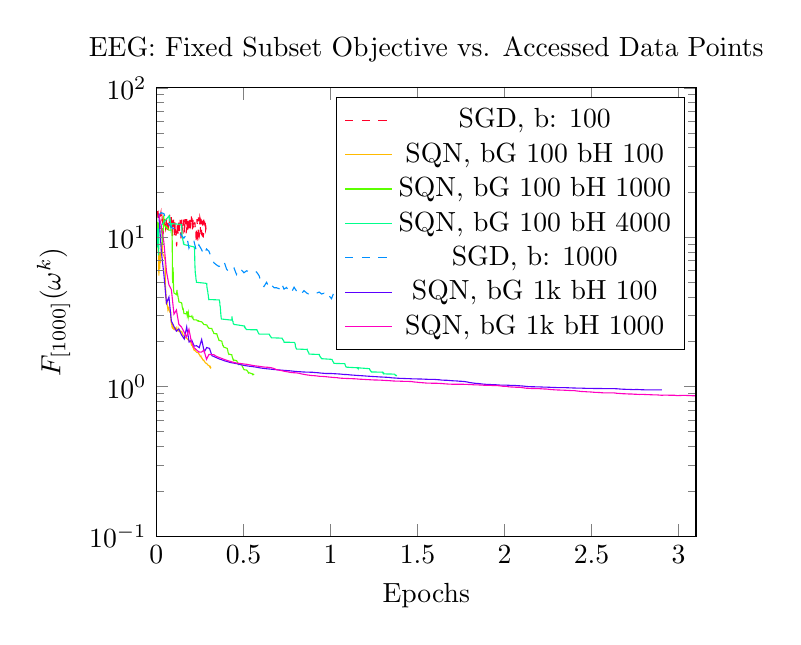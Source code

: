 % This file was created by matplotlib v0.1.0.
% Copyright (c) 2010--2014, Nico Schlömer <nico.schloemer@gmail.com>
% All rights reserved.
% 
% The lastest updates can be retrieved from
% 
% https://github.com/nschloe/matplotlib2tikz
% 
% where you can also submit bug reports and leavecomments.
% 
\begin{tikzpicture}

\definecolor{color1}{rgb}{1,0.728,0}
\definecolor{color0}{rgb}{1,0,0.16}
\definecolor{color3}{rgb}{0,1,0.548}
\definecolor{color2}{rgb}{0.36,1,0}
\definecolor{color5}{rgb}{0.355,0,1}
\definecolor{color4}{rgb}{0,0.562,1}
\definecolor{color6}{rgb}{1,0,0.75}

\begin{axis}[
title={EEG: Fixed Subset Objective vs. Accessed Data Points},
xlabel={Epochs},
ylabel={$F_{[1000]}(\omega^k)$},
xmin=0, xmax=3.1,
ymin=0.1, ymax=100,
ymode=log,
axis on top,
legend entries={{SGD, b: 100},{SQN, bG 100 bH 100},{SQN, bG 100 bH 1000},{SQN, bG 100 bH 4000},{SGD, b: 1000},{SQN, bG 1k bH 100},{SQN, bG 1k bH 1000}}
]
\addplot [color0, dashed]
coordinates {
(0.001,14.168)
(0.003,14.736)
(0.004,12.961)
(0.006,14.954)
(0.007,13.042)
(0.009,14.427)
(0.01,14.567)
(0.012,13.857)
(0.013,13.86)
(0.014,13.371)
(0.016,13.699)
(0.017,13.827)
(0.019,13.294)
(0.02,14.1)
(0.022,14.098)
(0.023,14.035)
(0.024,14.303)
(0.026,14.68)
(0.027,13.869)
(0.029,12.898)
(0.03,12.516)
(0.032,13.109)
(0.033,13.401)
(0.035,12.707)
(0.036,12.455)
(0.037,12.009)
(0.039,10.479)
(0.04,13.044)
(0.042,12.393)
(0.043,12.585)
(0.045,13.245)
(0.046,12.275)
(0.047,13.304)
(0.049,11.525)
(0.05,11.324)
(0.052,12.258)
(0.053,11.547)
(0.055,11.864)
(0.056,11.049)
(0.058,13.37)
(0.059,12.996)
(0.06,12.474)
(0.062,11.194)
(0.063,12.186)
(0.065,12.903)
(0.066,13.005)
(0.068,11.97)
(0.069,11.732)
(0.07,11.4)
(0.072,12.681)
(0.073,11.907)
(0.075,13.043)
(0.076,13.908)
(0.078,14.438)
(0.079,13.556)
(0.081,13.18)
(0.082,11.918)
(0.083,11.82)
(0.085,13.751)
(0.086,11.682)
(0.088,12.041)
(0.089,13.097)
(0.091,12.054)
(0.092,11.709)
(0.093,10.199)
(0.095,12.032)
(0.096,12.004)
(0.098,13.119)
(0.099,11.946)
(0.101,12.058)
(0.102,11.603)
(0.104,10.453)
(0.105,10.441)
(0.106,12.989)
(0.108,11.328)
(0.109,10.904)
(0.111,10.584)
(0.112,9.999)
(0.114,11.057)
(0.115,9.957)
(0.116,8.697)
(0.118,9.34)
(0.119,12.292)
(0.121,11.765)
(0.122,12.283)
(0.124,10.714)
(0.125,10.153)
(0.127,10.413)
(0.128,12.786)
(0.129,12.382)
(0.131,12.934)
(0.132,11.59)
(0.134,10.782)
(0.135,11.984)
(0.137,12.914)
(0.138,12.885)
(0.139,11.559)
(0.141,9.83)
(0.142,11.062)
(0.144,11.66)
(0.145,13.438)
(0.147,12.106)
(0.148,11.113)
(0.15,11.42)
(0.151,12.149)
(0.152,11.604)
(0.154,11.609)
(0.155,13.111)
(0.157,12.479)
(0.158,10.833)
(0.16,10.924)
(0.161,12.03)
(0.162,11.137)
(0.164,13.042)
(0.165,13.015)
(0.167,11.772)
(0.168,13.223)
(0.17,12.147)
(0.171,10.648)
(0.173,11.84)
(0.174,13.246)
(0.175,12.283)
(0.177,11.85)
(0.178,12.12)
(0.18,10.997)
(0.181,11.497)
(0.183,13.621)
(0.184,13.092)
(0.185,12.107)
(0.187,11.479)
(0.188,13.165)
(0.19,12.479)
(0.191,11.507)
(0.193,13.114)
(0.194,12.323)
(0.196,12.004)
(0.197,12.366)
(0.198,12.338)
(0.2,11.657)
(0.201,13.814)
(0.203,12.213)
(0.204,13.479)
(0.206,12.38)
(0.207,11.169)
(0.208,13.808)
(0.21,13.179)
(0.211,11.755)
(0.213,11.742)
(0.214,12.956)
(0.216,12.969)
(0.217,12.314)
(0.219,12.341)
(0.22,12.304)
(0.221,12.656)
(0.223,11.756)
(0.224,11.27)
(0.226,11.575)
(0.227,10.632)
(0.229,9.055)
(0.23,11.507)
(0.231,11.627)
(0.233,13.253)
(0.234,12.47)
(0.236,12.285)
(0.237,10.292)
(0.239,9.108)
(0.24,11.574)
(0.242,13.619)
(0.243,11.962)
(0.244,10.536)
(0.246,10.305)
(0.247,11.858)
(0.249,11.995)
(0.25,13.567)
(0.252,13.262)
(0.253,11.393)
(0.254,11.297)
(0.256,10.511)
(0.257,13.293)
(0.259,11.497)
(0.26,10.448)
(0.262,10.357)
(0.263,12.939)
(0.265,12.246)
(0.266,12.138)
(0.267,10.742)
(0.269,10.318)
(0.27,9.948)
(0.272,13.142)
(0.273,12.105)
(0.275,12.334)
(0.276,11.936)
(0.277,12.769)
(0.279,11.883)
(0.28,13.154)
(0.282,11.985)
(0.283,11.22)
(0.285,11.475)
(0.286,11.2)
(0.288,10.879)

};
\addplot [color1]
coordinates {
(0.001,14.168)
(0.003,8.663)
(0.004,8.909)
(0.006,10.27)
(0.007,9.129)
(0.009,9.234)
(0.01,7.936)
(0.012,8.501)
(0.013,7.442)
(0.014,5.536)
(0.017,6.536)
(0.019,6.142)
(0.02,7.9)
(0.022,7.432)
(0.023,6.728)
(0.024,7.058)
(0.026,7.525)
(0.027,8.155)
(0.029,8.515)
(0.03,9.088)
(0.033,8.99)
(0.035,7.922)
(0.036,7.8)
(0.037,7.729)
(0.039,7.625)
(0.04,7.625)
(0.042,7.592)
(0.043,7.478)
(0.045,7.378)
(0.046,7.271)
(0.049,7.161)
(0.05,7.064)
(0.052,4.73)
(0.053,3.967)
(0.055,4.084)
(0.056,3.673)
(0.058,3.591)
(0.059,3.6)
(0.06,3.804)
(0.062,3.541)
(0.065,3.373)
(0.066,3.293)
(0.068,3.365)
(0.069,3.375)
(0.07,3.345)
(0.072,3.38)
(0.073,3.231)
(0.075,3.212)
(0.076,3.176)
(0.078,3.142)
(0.081,3.157)
(0.082,3.232)
(0.083,2.788)
(0.085,2.701)
(0.086,2.725)
(0.088,2.618)
(0.089,2.667)
(0.091,2.653)
(0.092,2.609)
(0.093,2.499)
(0.096,2.533)
(0.098,2.465)
(0.099,2.483)
(0.101,2.455)
(0.102,2.438)
(0.104,2.429)
(0.105,2.416)
(0.106,2.411)
(0.108,2.446)
(0.109,2.422)
(0.112,2.415)
(0.114,2.454)
(0.115,2.408)
(0.116,2.421)
(0.118,2.411)
(0.119,2.372)
(0.121,2.371)
(0.122,2.387)
(0.124,2.385)
(0.125,2.448)
(0.128,2.379)
(0.129,2.345)
(0.131,2.342)
(0.132,2.339)
(0.134,2.344)
(0.135,2.338)
(0.137,2.354)
(0.138,2.339)
(0.139,2.324)
(0.141,2.32)
(0.144,2.331)
(0.145,2.34)
(0.147,2.325)
(0.148,2.288)
(0.15,2.284)
(0.151,2.257)
(0.152,2.244)
(0.154,2.221)
(0.155,2.206)
(0.157,2.193)
(0.16,2.184)
(0.161,2.173)
(0.162,2.169)
(0.164,2.149)
(0.165,2.127)
(0.167,2.123)
(0.168,2.127)
(0.17,2.135)
(0.171,2.132)
(0.173,2.115)
(0.175,2.104)
(0.177,2.096)
(0.178,2.088)
(0.18,2.073)
(0.181,2.067)
(0.183,2.058)
(0.184,2.054)
(0.185,2.042)
(0.187,2.032)
(0.188,2.028)
(0.191,2.026)
(0.193,2.016)
(0.194,1.999)
(0.196,1.99)
(0.197,1.997)
(0.198,1.982)
(0.2,1.932)
(0.201,1.9)
(0.203,1.89)
(0.204,1.888)
(0.207,1.882)
(0.208,1.862)
(0.21,1.831)
(0.211,1.824)
(0.213,1.804)
(0.214,1.784)
(0.216,1.768)
(0.217,1.755)
(0.219,1.757)
(0.22,1.759)
(0.223,1.742)
(0.224,1.734)
(0.226,1.728)
(0.227,1.722)
(0.229,1.709)
(0.23,1.707)
(0.231,1.702)
(0.233,1.697)
(0.234,1.693)
(0.236,1.694)
(0.239,1.693)
(0.24,1.688)
(0.242,1.675)
(0.243,1.664)
(0.244,1.664)
(0.246,1.652)
(0.247,1.637)
(0.249,1.631)
(0.25,1.613)
(0.252,1.596)
(0.254,1.599)
(0.256,1.604)
(0.257,1.581)
(0.259,1.566)
(0.26,1.558)
(0.262,1.557)
(0.263,1.545)
(0.265,1.528)
(0.266,1.517)
(0.267,1.517)
(0.27,1.505)
(0.272,1.508)
(0.273,1.497)
(0.275,1.484)
(0.276,1.476)
(0.277,1.471)
(0.279,1.461)
(0.28,1.453)
(0.282,1.443)
(0.283,1.44)
(0.286,1.435)
(0.288,1.433)
(0.289,1.433)
(0.29,1.425)
(0.292,1.42)
(0.293,1.405)
(0.295,1.402)
(0.296,1.398)
(0.298,1.396)
(0.299,1.392)
(0.302,1.387)
(0.303,1.383)
(0.305,1.367)
(0.306,1.361)
(0.308,1.368)
(0.309,1.353)
(0.311,1.339)
(0.312,1.345)
(0.313,1.337)
(0.315,1.335)

};
\addplot [color2]
coordinates {
(0.001,14.168)
(0.003,8.803)
(0.004,12.257)
(0.006,9.573)
(0.007,12.674)
(0.009,12.289)
(0.01,11.472)
(0.012,11.756)
(0.013,10.539)
(0.014,11.561)
(0.03,11.456)
(0.032,10.193)
(0.033,9.908)
(0.035,8.876)
(0.036,9.844)
(0.037,11.511)
(0.039,11.008)
(0.04,11.657)
(0.042,14.018)
(0.043,12.144)
(0.059,11.555)
(0.06,11.708)
(0.062,11.627)
(0.063,11.552)
(0.065,11.466)
(0.066,11.388)
(0.068,11.341)
(0.069,11.264)
(0.07,11.195)
(0.072,11.158)
(0.088,11.194)
(0.089,11.11)
(0.091,9.342)
(0.092,6.046)
(0.093,5.042)
(0.095,5.077)
(0.096,6.28)
(0.098,4.833)
(0.099,4.413)
(0.101,4.241)
(0.116,4.131)
(0.118,4.448)
(0.119,4.267)
(0.121,4.231)
(0.122,4.158)
(0.124,4.031)
(0.125,3.94)
(0.127,3.873)
(0.128,3.82)
(0.129,3.698)
(0.145,3.644)
(0.147,3.541)
(0.148,3.434)
(0.15,3.394)
(0.151,3.319)
(0.152,3.301)
(0.154,3.314)
(0.155,3.243)
(0.157,3.168)
(0.158,3.089)
(0.174,3.075)
(0.175,3.208)
(0.177,3.027)
(0.178,3.078)
(0.18,3.042)
(0.181,3.064)
(0.183,3.133)
(0.184,2.98)
(0.185,3.033)
(0.187,2.95)
(0.203,2.952)
(0.204,2.968)
(0.206,2.89)
(0.207,2.881)
(0.208,2.878)
(0.21,2.901)
(0.211,2.848)
(0.213,2.822)
(0.214,2.813)
(0.216,2.805)
(0.231,2.803)
(0.233,2.782)
(0.234,2.771)
(0.236,2.763)
(0.237,2.772)
(0.239,2.765)
(0.24,2.748)
(0.242,2.745)
(0.243,2.754)
(0.244,2.745)
(0.26,2.719)
(0.262,2.709)
(0.263,2.699)
(0.265,2.688)
(0.266,2.665)
(0.267,2.658)
(0.269,2.644)
(0.27,2.632)
(0.272,2.617)
(0.273,2.608)
(0.289,2.594)
(0.29,2.583)
(0.292,2.557)
(0.293,2.531)
(0.295,2.512)
(0.296,2.506)
(0.298,2.507)
(0.299,2.495)
(0.301,2.464)
(0.302,2.462)
(0.318,2.456)
(0.319,2.437)
(0.321,2.402)
(0.322,2.376)
(0.324,2.36)
(0.325,2.353)
(0.326,2.334)
(0.328,2.322)
(0.329,2.287)
(0.331,2.267)
(0.347,2.261)
(0.348,2.248)
(0.349,2.214)
(0.351,2.184)
(0.352,2.167)
(0.354,2.127)
(0.355,2.113)
(0.357,2.106)
(0.358,2.075)
(0.359,2.042)
(0.375,2.022)
(0.377,1.999)
(0.378,1.953)
(0.38,1.937)
(0.381,1.899)
(0.382,1.892)
(0.384,1.885)
(0.385,1.854)
(0.387,1.843)
(0.388,1.842)
(0.404,1.811)
(0.405,1.807)
(0.407,1.804)
(0.408,1.781)
(0.41,1.755)
(0.411,1.715)
(0.413,1.68)
(0.414,1.673)
(0.416,1.649)
(0.417,1.652)
(0.433,1.637)
(0.434,1.614)
(0.436,1.583)
(0.437,1.567)
(0.439,1.542)
(0.44,1.527)
(0.441,1.531)
(0.443,1.519)
(0.444,1.502)
(0.446,1.509)
(0.462,1.492)
(0.463,1.479)
(0.464,1.463)
(0.466,1.449)
(0.467,1.441)
(0.469,1.426)
(0.47,1.431)
(0.472,1.421)
(0.473,1.413)
(0.474,1.419)
(0.49,1.4)
(0.492,1.389)
(0.493,1.371)
(0.495,1.362)
(0.496,1.352)
(0.497,1.345)
(0.499,1.33)
(0.5,1.321)
(0.502,1.31)
(0.503,1.301)
(0.519,1.293)
(0.52,1.283)
(0.522,1.277)
(0.523,1.276)
(0.525,1.267)
(0.526,1.259)
(0.528,1.24)
(0.529,1.234)
(0.531,1.238)
(0.532,1.241)
(0.548,1.224)
(0.549,1.224)
(0.551,1.216)
(0.552,1.21)
(0.554,1.215)
(0.555,1.206)
(0.556,1.209)
(0.558,1.21)
(0.559,1.21)
(0.561,1.202)

};
\addplot [color3]
coordinates {
(0.001,14.168)
(0.003,9.021)
(0.004,10.512)
(0.006,9.003)
(0.007,8.603)
(0.009,11.417)
(0.01,9.357)
(0.012,7.574)
(0.013,7.72)
(0.014,11.438)
(0.073,13.94)
(0.075,13.037)
(0.076,13.075)
(0.078,13.394)
(0.079,13.277)
(0.081,12.003)
(0.082,11.775)
(0.083,11.455)
(0.085,11.934)
(0.086,12.352)
(0.145,12.192)
(0.147,10.74)
(0.148,10.152)
(0.15,9.938)
(0.151,9.804)
(0.152,9.592)
(0.154,9.387)
(0.155,9.145)
(0.157,9.187)
(0.158,8.95)
(0.217,8.619)
(0.219,8.415)
(0.22,7.513)
(0.221,6.632)
(0.223,5.888)
(0.224,5.694)
(0.226,5.539)
(0.227,5.314)
(0.229,5.141)
(0.23,5.0)
(0.289,4.917)
(0.29,4.69)
(0.292,4.509)
(0.293,4.445)
(0.295,4.352)
(0.296,4.207)
(0.298,4.114)
(0.299,3.972)
(0.301,3.83)
(0.302,3.835)
(0.361,3.81)
(0.362,3.763)
(0.364,3.671)
(0.365,3.516)
(0.367,3.418)
(0.368,3.314)
(0.37,3.073)
(0.371,2.991)
(0.372,2.898)
(0.374,2.839)
(0.433,2.791)
(0.434,2.952)
(0.436,2.821)
(0.437,2.766)
(0.439,2.743)
(0.44,2.741)
(0.441,2.658)
(0.443,2.635)
(0.444,2.633)
(0.446,2.613)
(0.505,2.551)
(0.506,2.509)
(0.508,2.491)
(0.509,2.499)
(0.51,2.473)
(0.512,2.456)
(0.513,2.459)
(0.515,2.441)
(0.516,2.42)
(0.518,2.411)
(0.577,2.405)
(0.578,2.401)
(0.579,2.377)
(0.581,2.357)
(0.582,2.339)
(0.584,2.316)
(0.585,2.296)
(0.587,2.283)
(0.588,2.268)
(0.59,2.251)
(0.648,2.25)
(0.65,2.228)
(0.651,2.21)
(0.653,2.193)
(0.654,2.178)
(0.656,2.169)
(0.657,2.155)
(0.659,2.149)
(0.66,2.138)
(0.661,2.126)
(0.72,2.115)
(0.722,2.114)
(0.723,2.1)
(0.725,2.076)
(0.726,2.068)
(0.728,2.059)
(0.729,2.045)
(0.73,2.037)
(0.732,2.023)
(0.733,1.987)
(0.792,1.981)
(0.794,1.972)
(0.795,1.96)
(0.797,1.941)
(0.798,1.895)
(0.799,1.855)
(0.801,1.841)
(0.802,1.814)
(0.804,1.8)
(0.805,1.788)
(0.864,1.777)
(0.866,1.783)
(0.867,1.758)
(0.868,1.746)
(0.87,1.733)
(0.871,1.712)
(0.873,1.709)
(0.874,1.702)
(0.876,1.673)
(0.877,1.654)
(0.936,1.644)
(0.937,1.625)
(0.939,1.607)
(0.94,1.59)
(0.942,1.584)
(0.943,1.578)
(0.945,1.566)
(0.946,1.556)
(0.948,1.555)
(0.949,1.541)
(1.008,1.525)
(1.009,1.518)
(1.011,1.506)
(1.012,1.489)
(1.014,1.48)
(1.015,1.467)
(1.017,1.462)
(1.018,1.455)
(1.019,1.441)
(1.021,1.433)
(1.08,1.427)
(1.081,1.426)
(1.083,1.422)
(1.084,1.403)
(1.086,1.384)
(1.087,1.377)
(1.088,1.365)
(1.09,1.356)
(1.091,1.357)
(1.093,1.352)
(1.152,1.34)
(1.153,1.342)
(1.155,1.332)
(1.156,1.333)
(1.157,1.34)
(1.159,1.341)
(1.16,1.32)
(1.162,1.335)
(1.163,1.34)
(1.165,1.337)
(1.224,1.321)
(1.225,1.309)
(1.226,1.296)
(1.228,1.291)
(1.229,1.289)
(1.231,1.274)
(1.232,1.27)
(1.234,1.261)
(1.235,1.264)
(1.237,1.256)
(1.295,1.252)
(1.297,1.249)
(1.298,1.242)
(1.3,1.241)
(1.301,1.247)
(1.303,1.231)
(1.304,1.224)
(1.306,1.231)
(1.307,1.22)
(1.308,1.219)
(1.367,1.215)
(1.369,1.212)
(1.37,1.205)
(1.372,1.199)
(1.373,1.195)
(1.375,1.19)
(1.376,1.191)
(1.377,1.185)
(1.379,1.188)
(1.38,1.179)

};
\addplot [color4, dashed]
coordinates {
(0.014,14.168)
(0.029,14.606)
(0.043,14.398)
(0.058,12.841)
(0.072,12.232)
(0.086,11.691)
(0.101,11.388)
(0.115,10.788)
(0.129,10.812)
(0.144,10.276)
(0.158,9.876)
(0.173,10.42)
(0.187,8.473)
(0.201,9.341)
(0.216,9.409)
(0.23,8.051)
(0.244,8.896)
(0.259,8.297)
(0.273,7.641)
(0.288,8.357)
(0.302,8.071)
(0.316,7.27)
(0.331,6.744)
(0.345,6.54)
(0.359,6.383)
(0.374,6.502)
(0.388,6.913)
(0.403,6.138)
(0.417,5.828)
(0.431,6.044)
(0.446,6.227)
(0.46,5.648)
(0.474,6.18)
(0.489,6.039)
(0.503,5.792)
(0.518,5.971)
(0.532,5.888)
(0.546,5.831)
(0.561,5.787)
(0.575,5.871)
(0.59,5.53)
(0.604,4.887)
(0.618,4.687)
(0.633,5.002)
(0.647,4.608)
(0.661,4.802)
(0.676,4.596)
(0.69,4.599)
(0.705,4.529)
(0.719,4.926)
(0.733,4.501)
(0.748,4.618)
(0.762,4.278)
(0.776,4.275)
(0.791,4.634)
(0.805,4.37)
(0.82,4.46)
(0.834,4.219)
(0.848,4.391)
(0.863,4.244)
(0.877,4.151)
(0.891,4.171)
(0.906,4.188)
(0.92,4.23)
(0.935,4.302)
(0.949,4.177)
(0.963,4.223)
(0.978,3.964)
(0.992,4.058)
(1.006,3.883)
(1.021,4.317)
(1.035,3.91)
(1.05,3.951)
(1.064,3.91)
(1.078,3.907)
(1.093,3.907)
(1.107,3.891)
(1.121,4.038)
(1.136,4.127)
(1.15,3.876)
(1.165,3.809)
(1.179,3.647)
(1.193,3.904)
(1.208,3.657)
(1.222,3.695)
(1.237,4.037)
(1.251,3.797)
(1.265,4.03)
(1.28,4.089)
(1.294,3.613)
(1.308,3.576)
(1.323,3.436)
(1.337,3.816)
(1.352,3.688)
(1.366,3.587)
(1.38,3.512)
(1.395,3.748)
(1.409,3.5)
(1.423,3.605)
(1.438,3.545)
(1.452,3.921)
(1.467,3.505)
(1.481,3.782)
(1.495,3.504)
(1.51,3.649)
(1.524,3.688)
(1.538,3.501)
(1.553,3.232)
(1.567,3.319)
(1.582,3.13)
(1.596,3.167)
(1.61,3.492)
(1.625,3.255)
(1.639,3.326)
(1.653,3.137)
(1.668,3.118)
(1.682,3.06)
(1.697,3.354)
(1.711,3.348)
(1.725,3.461)
(1.74,3.088)
(1.754,3.465)
(1.769,3.273)
(1.783,4.081)
(1.797,3.137)
(1.812,3.357)
(1.826,3.399)
(1.84,3.404)
(1.855,3.466)
(1.869,3.65)
(1.884,3.304)
(1.898,2.944)
(1.912,3.122)
(1.927,2.96)
(1.941,2.903)
(1.955,2.906)
(1.97,3.214)
(1.984,2.866)
(1.999,3.098)
(2.013,3.049)
(2.027,3.424)
(2.042,3.212)
(2.056,3.286)
(2.07,3.149)
(2.085,2.834)
(2.099,3.265)
(2.114,2.777)
(2.128,2.763)
(2.142,2.835)
(2.157,2.715)
(2.171,2.679)
(2.185,2.721)
(2.2,2.861)
(2.214,2.705)
(2.229,2.71)
(2.243,2.703)
(2.257,2.723)
(2.272,2.751)
(2.286,2.734)
(2.301,2.721)
(2.315,2.759)
(2.329,2.686)
(2.344,2.711)
(2.358,2.704)
(2.372,2.652)
(2.387,2.669)
(2.401,2.739)
(2.416,2.649)
(2.43,2.727)
(2.444,2.627)
(2.459,2.803)
(2.473,2.72)
(2.487,2.61)
(2.502,2.789)
(2.516,2.626)
(2.531,2.669)
(2.545,2.57)
(2.559,2.638)
(2.574,2.807)
(2.588,2.676)
(2.602,2.641)
(2.617,2.602)
(2.631,2.68)
(2.646,2.584)
(2.66,2.671)
(2.674,2.68)
(2.689,2.529)
(2.703,2.56)
(2.717,2.574)
(2.732,2.548)
(2.746,2.667)
(2.761,2.596)
(2.775,2.539)
(2.789,2.548)
(2.804,2.6)
(2.818,2.831)
(2.832,2.59)
(2.847,2.525)
(2.861,2.505)
(2.876,2.503)

};
\addplot [color5]
coordinates {
(0.014,14.168)
(0.029,7.93)
(0.043,5.659)
(0.058,3.633)
(0.072,3.983)
(0.086,2.753)
(0.101,2.531)
(0.115,2.357)
(0.129,2.436)
(0.144,2.228)
(0.16,2.088)
(0.174,2.513)
(0.188,1.993)
(0.203,2.05)
(0.217,1.872)
(0.231,1.881)
(0.246,1.827)
(0.26,2.071)
(0.275,1.711)
(0.289,1.83)
(0.305,1.806)
(0.319,1.613)
(0.334,1.586)
(0.348,1.559)
(0.362,1.533)
(0.377,1.513)
(0.391,1.492)
(0.405,1.476)
(0.42,1.458)
(0.434,1.446)
(0.45,1.435)
(0.464,1.425)
(0.479,1.409)
(0.493,1.399)
(0.508,1.386)
(0.522,1.378)
(0.536,1.371)
(0.551,1.365)
(0.565,1.357)
(0.579,1.349)
(0.595,1.337)
(0.61,1.33)
(0.624,1.323)
(0.638,1.318)
(0.653,1.313)
(0.667,1.307)
(0.682,1.303)
(0.696,1.298)
(0.71,1.294)
(0.725,1.29)
(0.74,1.285)
(0.755,1.282)
(0.769,1.278)
(0.784,1.272)
(0.798,1.266)
(0.812,1.263)
(0.827,1.26)
(0.841,1.256)
(0.855,1.254)
(0.87,1.252)
(0.886,1.251)
(0.9,1.249)
(0.914,1.244)
(0.929,1.241)
(0.943,1.235)
(0.958,1.231)
(0.972,1.227)
(0.986,1.227)
(1.001,1.227)
(1.015,1.224)
(1.031,1.221)
(1.045,1.218)
(1.06,1.215)
(1.074,1.209)
(1.088,1.208)
(1.103,1.204)
(1.117,1.199)
(1.132,1.196)
(1.146,1.192)
(1.16,1.189)
(1.176,1.186)
(1.191,1.183)
(1.205,1.179)
(1.219,1.176)
(1.234,1.173)
(1.248,1.17)
(1.262,1.168)
(1.277,1.164)
(1.291,1.162)
(1.306,1.16)
(1.321,1.157)
(1.336,1.155)
(1.35,1.148)
(1.364,1.145)
(1.379,1.142)
(1.393,1.139)
(1.408,1.138)
(1.422,1.136)
(1.436,1.134)
(1.451,1.133)
(1.467,1.13)
(1.481,1.13)
(1.495,1.128)
(1.51,1.127)
(1.524,1.126)
(1.538,1.124)
(1.553,1.122)
(1.567,1.12)
(1.582,1.12)
(1.596,1.12)
(1.612,1.116)
(1.626,1.113)
(1.641,1.107)
(1.655,1.106)
(1.669,1.105)
(1.684,1.101)
(1.698,1.097)
(1.712,1.095)
(1.727,1.093)
(1.741,1.089)
(1.757,1.087)
(1.771,1.083)
(1.786,1.076)
(1.8,1.066)
(1.815,1.061)
(1.829,1.055)
(1.843,1.053)
(1.858,1.048)
(1.872,1.043)
(1.886,1.039)
(1.902,1.037)
(1.917,1.035)
(1.931,1.033)
(1.945,1.032)
(1.96,1.029)
(1.974,1.026)
(1.988,1.025)
(2.003,1.025)
(2.017,1.024)
(2.032,1.022)
(2.047,1.02)
(2.062,1.019)
(2.076,1.017)
(2.091,1.014)
(2.105,1.011)
(2.119,1.007)
(2.134,1.003)
(2.148,1.001)
(2.162,1.0)
(2.177,0.999)
(2.193,0.998)
(2.207,0.997)
(2.221,0.995)
(2.236,0.994)
(2.25,0.993)
(2.265,0.991)
(2.279,0.989)
(2.293,0.988)
(2.308,0.987)
(2.322,0.986)
(2.338,0.986)
(2.352,0.986)
(2.367,0.984)
(2.381,0.983)
(2.395,0.981)
(2.41,0.98)
(2.424,0.98)
(2.439,0.979)
(2.453,0.977)
(2.467,0.976)
(2.483,0.976)
(2.497,0.975)
(2.512,0.974)
(2.526,0.974)
(2.541,0.973)
(2.555,0.973)
(2.569,0.972)
(2.584,0.972)
(2.598,0.972)
(2.613,0.972)
(2.628,0.971)
(2.643,0.97)
(2.657,0.967)
(2.671,0.964)
(2.686,0.962)
(2.7,0.961)
(2.715,0.96)
(2.729,0.958)
(2.743,0.957)
(2.758,0.959)
(2.774,0.957)
(2.788,0.955)
(2.802,0.954)
(2.817,0.954)
(2.831,0.953)
(2.845,0.953)
(2.86,0.953)
(2.874,0.952)
(2.889,0.952)
(2.903,0.952)

};
\addplot [color6]
coordinates {
(0.014,14.168)
(0.029,11.82)
(0.043,9.238)
(0.058,5.899)
(0.072,4.808)
(0.086,4.476)
(0.101,3.059)
(0.115,3.261)
(0.129,2.615)
(0.144,2.513)
(0.173,2.159)
(0.187,2.42)
(0.201,2.004)
(0.216,1.828)
(0.23,1.765)
(0.244,1.709)
(0.259,1.704)
(0.273,1.759)
(0.288,1.527)
(0.302,1.645)
(0.331,1.637)
(0.345,1.596)
(0.359,1.573)
(0.374,1.549)
(0.388,1.526)
(0.403,1.505)
(0.417,1.487)
(0.431,1.469)
(0.446,1.454)
(0.46,1.441)
(0.489,1.428)
(0.503,1.42)
(0.518,1.413)
(0.532,1.404)
(0.546,1.394)
(0.561,1.383)
(0.575,1.377)
(0.59,1.37)
(0.604,1.362)
(0.618,1.355)
(0.647,1.348)
(0.661,1.34)
(0.676,1.323)
(0.69,1.302)
(0.705,1.291)
(0.719,1.282)
(0.733,1.271)
(0.748,1.261)
(0.762,1.253)
(0.776,1.244)
(0.805,1.238)
(0.82,1.231)
(0.834,1.218)
(0.848,1.21)
(0.863,1.201)
(0.877,1.195)
(0.891,1.189)
(0.906,1.186)
(0.92,1.182)
(0.935,1.175)
(0.963,1.171)
(0.978,1.166)
(0.992,1.161)
(1.006,1.157)
(1.021,1.153)
(1.035,1.151)
(1.05,1.144)
(1.064,1.14)
(1.078,1.138)
(1.093,1.136)
(1.121,1.133)
(1.136,1.131)
(1.15,1.129)
(1.165,1.124)
(1.179,1.122)
(1.193,1.12)
(1.208,1.117)
(1.222,1.115)
(1.237,1.112)
(1.251,1.11)
(1.28,1.108)
(1.294,1.106)
(1.308,1.103)
(1.323,1.101)
(1.337,1.099)
(1.352,1.095)
(1.366,1.092)
(1.38,1.091)
(1.395,1.09)
(1.409,1.088)
(1.438,1.086)
(1.452,1.085)
(1.467,1.083)
(1.481,1.076)
(1.495,1.073)
(1.51,1.068)
(1.524,1.065)
(1.538,1.062)
(1.553,1.058)
(1.567,1.057)
(1.596,1.055)
(1.61,1.055)
(1.625,1.053)
(1.639,1.051)
(1.653,1.047)
(1.668,1.044)
(1.682,1.041)
(1.697,1.04)
(1.711,1.04)
(1.725,1.04)
(1.754,1.04)
(1.769,1.038)
(1.783,1.037)
(1.797,1.035)
(1.812,1.033)
(1.826,1.03)
(1.84,1.029)
(1.855,1.028)
(1.869,1.026)
(1.884,1.023)
(1.912,1.022)
(1.927,1.02)
(1.941,1.019)
(1.955,1.017)
(1.97,1.016)
(1.984,1.009)
(1.999,1.007)
(2.013,1.005)
(2.027,0.998)
(2.042,0.996)
(2.07,0.992)
(2.085,0.992)
(2.099,0.988)
(2.114,0.981)
(2.128,0.977)
(2.142,0.976)
(2.157,0.973)
(2.171,0.973)
(2.185,0.971)
(2.2,0.971)
(2.229,0.966)
(2.243,0.965)
(2.257,0.96)
(2.272,0.957)
(2.286,0.954)
(2.301,0.952)
(2.315,0.951)
(2.329,0.949)
(2.344,0.948)
(2.358,0.946)
(2.387,0.942)
(2.401,0.942)
(2.416,0.937)
(2.43,0.933)
(2.444,0.929)
(2.459,0.928)
(2.473,0.925)
(2.487,0.924)
(2.502,0.921)
(2.516,0.918)
(2.545,0.915)
(2.559,0.912)
(2.574,0.909)
(2.588,0.909)
(2.602,0.91)
(2.617,0.909)
(2.631,0.909)
(2.646,0.904)
(2.66,0.902)
(2.674,0.899)
(2.703,0.896)
(2.717,0.894)
(2.732,0.894)
(2.746,0.891)
(2.761,0.89)
(2.775,0.888)
(2.789,0.889)
(2.804,0.888)
(2.818,0.886)
(2.832,0.885)
(2.861,0.882)
(2.876,0.882)
(2.89,0.879)
(2.904,0.877)
(2.919,0.879)
(2.933,0.879)
(2.948,0.877)
(2.962,0.878)
(2.976,0.877)
(2.991,0.872)
(3.019,0.875)
(3.034,0.876)
(3.048,0.874)
(3.063,0.873)
(3.077,0.871)
(3.091,0.871)
(3.106,0.87)
(3.12,0.869)
(3.134,0.869)
(3.149,0.869)

};
\path [draw=black, fill opacity=0] (axis cs:13,100)--(axis cs:13,100);

\path [draw=black, fill opacity=0] (axis cs:3.1,13)--(axis cs:3.1,13);

\path [draw=black, fill opacity=0] (axis cs:13,0.1)--(axis cs:13,0.1);

\path [draw=black, fill opacity=0] (axis cs:0,13)--(axis cs:0,13);

\end{axis}

\end{tikzpicture}